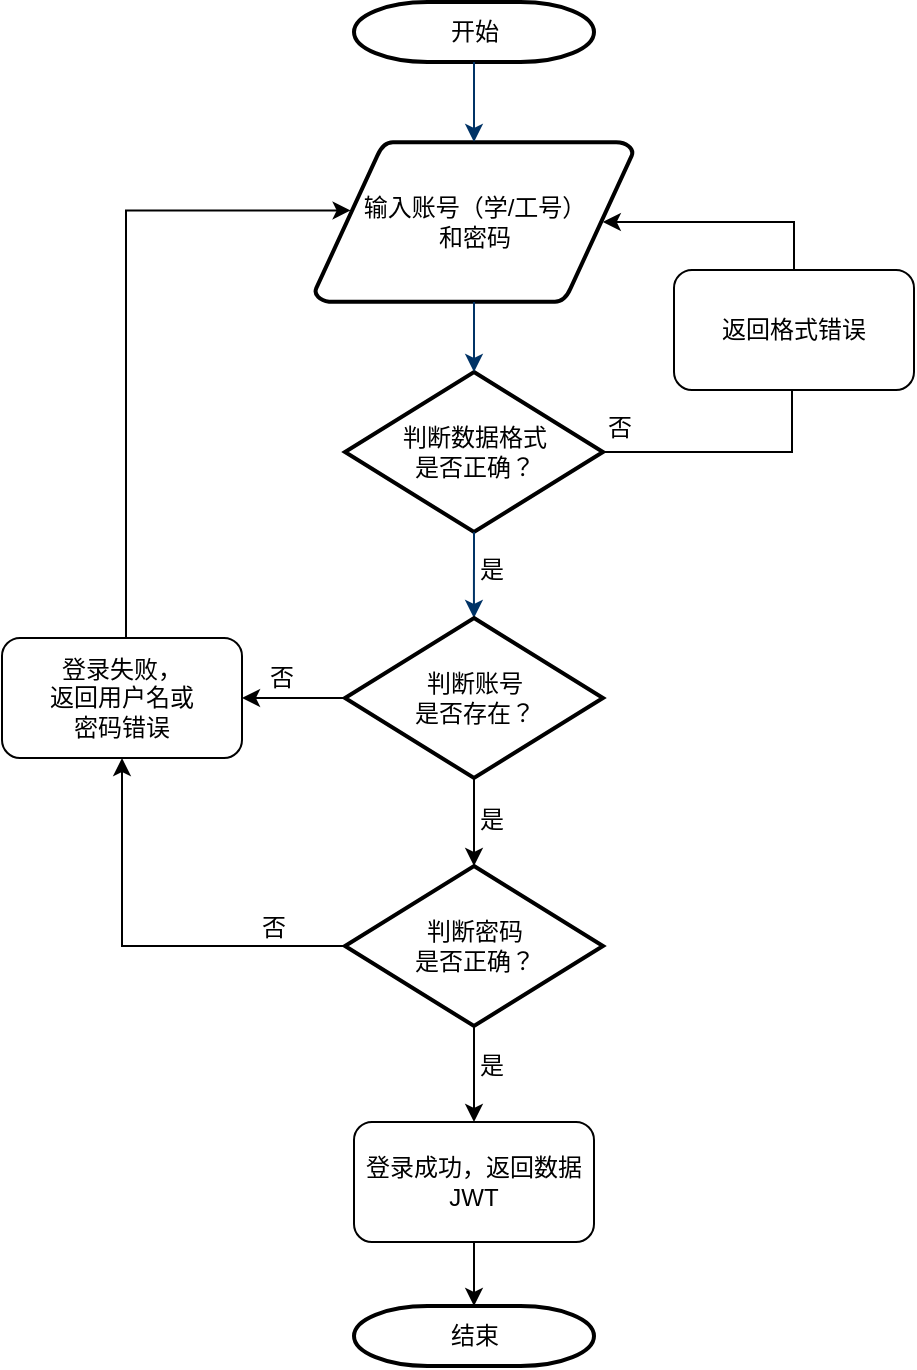 <mxfile version="27.1.4" pages="12">
  <diagram id="6a731a19-8d31-9384-78a2-239565b7b9f0" name="登录">
    <mxGraphModel dx="1389" dy="761" grid="0" gridSize="10" guides="1" tooltips="1" connect="1" arrows="1" fold="1" page="1" pageScale="1" pageWidth="1169" pageHeight="827" background="none" math="0" shadow="0">
      <root>
        <mxCell id="0" />
        <mxCell id="1" parent="0" />
        <mxCell id="2" value="开始" style="shape=mxgraph.flowchart.terminator;strokeWidth=2;gradientColor=none;gradientDirection=north;fontStyle=0;html=1;" parent="1" vertex="1">
          <mxGeometry x="260" y="60" width="120" height="30" as="geometry" />
        </mxCell>
        <mxCell id="3" value="输入账号（学/工号）&lt;div&gt;和密码&lt;/div&gt;" style="shape=mxgraph.flowchart.data;strokeWidth=2;gradientColor=none;gradientDirection=north;fontStyle=0;html=1;" parent="1" vertex="1">
          <mxGeometry x="240.5" y="130" width="159" height="80" as="geometry" />
        </mxCell>
        <mxCell id="6" value="判断数据格式&lt;div&gt;是否正确？&lt;/div&gt;" style="shape=mxgraph.flowchart.decision;strokeWidth=2;gradientColor=none;gradientDirection=north;fontStyle=0;html=1;" parent="1" vertex="1">
          <mxGeometry x="255.5" y="245" width="129" height="80" as="geometry" />
        </mxCell>
        <mxCell id="7" style="fontStyle=1;strokeColor=#003366;strokeWidth=1;html=1;" parent="1" source="2" target="3" edge="1">
          <mxGeometry relative="1" as="geometry" />
        </mxCell>
        <mxCell id="9" style="entryX=0.5;entryY=0;entryPerimeter=0;fontStyle=1;strokeColor=#003366;strokeWidth=1;html=1;exitX=0.5;exitY=1;exitDx=0;exitDy=0;exitPerimeter=0;" parent="1" source="3" target="6" edge="1">
          <mxGeometry relative="1" as="geometry">
            <mxPoint x="320" y="330" as="sourcePoint" />
          </mxGeometry>
        </mxCell>
        <mxCell id="11" value="是" style="text;fontStyle=0;html=1;strokeColor=none;gradientColor=none;fillColor=none;strokeWidth=2;" parent="1" vertex="1">
          <mxGeometry x="321" y="330" width="40" height="26" as="geometry" />
        </mxCell>
        <mxCell id="12" value="" style="edgeStyle=elbowEdgeStyle;elbow=horizontal;fontColor=#001933;fontStyle=1;strokeColor=#003366;strokeWidth=1;html=1;exitX=0.5;exitY=1;exitDx=0;exitDy=0;exitPerimeter=0;entryX=0.5;entryY=0;entryDx=0;entryDy=0;entryPerimeter=0;" parent="1" source="6" target="-ivYxCfAkHlw1e81zMro-58" edge="1">
          <mxGeometry width="100" height="100" as="geometry">
            <mxPoint x="319.97" y="320" as="sourcePoint" />
            <mxPoint x="319.97" y="384" as="targetPoint" />
            <Array as="points">
              <mxPoint x="319.97" y="380" />
            </Array>
          </mxGeometry>
        </mxCell>
        <mxCell id="-ivYxCfAkHlw1e81zMro-60" style="edgeStyle=orthogonalEdgeStyle;rounded=0;orthogonalLoop=1;jettySize=auto;html=1;exitX=0.5;exitY=1;exitDx=0;exitDy=0;exitPerimeter=0;" edge="1" parent="1" source="-ivYxCfAkHlw1e81zMro-58" target="-ivYxCfAkHlw1e81zMro-59">
          <mxGeometry relative="1" as="geometry" />
        </mxCell>
        <mxCell id="ISgvkb-H8eZQgoEjN-1p-14" style="edgeStyle=orthogonalEdgeStyle;rounded=0;orthogonalLoop=1;jettySize=auto;html=1;entryX=1;entryY=0.5;entryDx=0;entryDy=0;" edge="1" parent="1" source="-ivYxCfAkHlw1e81zMro-58" target="-ivYxCfAkHlw1e81zMro-71">
          <mxGeometry relative="1" as="geometry" />
        </mxCell>
        <mxCell id="-ivYxCfAkHlw1e81zMro-58" value="判断账号&lt;div&gt;是否存在？&lt;/div&gt;" style="shape=mxgraph.flowchart.decision;strokeWidth=2;gradientColor=none;gradientDirection=north;fontStyle=0;html=1;" vertex="1" parent="1">
          <mxGeometry x="255.5" y="368" width="129" height="80" as="geometry" />
        </mxCell>
        <mxCell id="-ivYxCfAkHlw1e81zMro-62" style="edgeStyle=orthogonalEdgeStyle;rounded=0;orthogonalLoop=1;jettySize=auto;html=1;" edge="1" parent="1" source="-ivYxCfAkHlw1e81zMro-59" target="-ivYxCfAkHlw1e81zMro-61">
          <mxGeometry relative="1" as="geometry" />
        </mxCell>
        <mxCell id="ISgvkb-H8eZQgoEjN-1p-15" style="edgeStyle=orthogonalEdgeStyle;rounded=0;orthogonalLoop=1;jettySize=auto;html=1;exitX=0;exitY=0.5;exitDx=0;exitDy=0;exitPerimeter=0;entryX=0.5;entryY=1;entryDx=0;entryDy=0;" edge="1" parent="1" source="-ivYxCfAkHlw1e81zMro-59" target="-ivYxCfAkHlw1e81zMro-71">
          <mxGeometry relative="1" as="geometry" />
        </mxCell>
        <mxCell id="-ivYxCfAkHlw1e81zMro-59" value="判断密码&lt;div&gt;是否正确？&lt;/div&gt;" style="shape=mxgraph.flowchart.decision;strokeWidth=2;gradientColor=none;gradientDirection=north;fontStyle=0;html=1;" vertex="1" parent="1">
          <mxGeometry x="255.5" y="492" width="129" height="80" as="geometry" />
        </mxCell>
        <mxCell id="-ivYxCfAkHlw1e81zMro-75" value="" style="edgeStyle=orthogonalEdgeStyle;rounded=0;orthogonalLoop=1;jettySize=auto;html=1;" edge="1" parent="1" source="-ivYxCfAkHlw1e81zMro-61" target="-ivYxCfAkHlw1e81zMro-74">
          <mxGeometry relative="1" as="geometry" />
        </mxCell>
        <mxCell id="-ivYxCfAkHlw1e81zMro-61" value="登录成功，返回数据JWT" style="rounded=1;whiteSpace=wrap;html=1;" vertex="1" parent="1">
          <mxGeometry x="260" y="620" width="120" height="60" as="geometry" />
        </mxCell>
        <mxCell id="-ivYxCfAkHlw1e81zMro-63" value="是" style="text;fontStyle=0;html=1;strokeColor=none;gradientColor=none;fillColor=none;strokeWidth=2;" vertex="1" parent="1">
          <mxGeometry x="321" y="455" width="40" height="26" as="geometry" />
        </mxCell>
        <mxCell id="-ivYxCfAkHlw1e81zMro-64" value="是" style="text;fontStyle=0;html=1;strokeColor=none;gradientColor=none;fillColor=none;strokeWidth=2;" vertex="1" parent="1">
          <mxGeometry x="321" y="578" width="40" height="26" as="geometry" />
        </mxCell>
        <mxCell id="-ivYxCfAkHlw1e81zMro-66" style="edgeStyle=orthogonalEdgeStyle;rounded=0;orthogonalLoop=1;jettySize=auto;html=1;entryX=0.905;entryY=0.5;entryDx=0;entryDy=0;entryPerimeter=0;exitX=0.5;exitY=0;exitDx=0;exitDy=0;" edge="1" parent="1" source="-ivYxCfAkHlw1e81zMro-68" target="3">
          <mxGeometry relative="1" as="geometry">
            <Array as="points" />
          </mxGeometry>
        </mxCell>
        <mxCell id="-ivYxCfAkHlw1e81zMro-67" value="否" style="text;fontStyle=0;html=1;strokeColor=none;gradientColor=none;fillColor=none;strokeWidth=2;" vertex="1" parent="1">
          <mxGeometry x="384.5" y="259" width="40" height="26" as="geometry" />
        </mxCell>
        <mxCell id="-ivYxCfAkHlw1e81zMro-69" value="" style="edgeStyle=orthogonalEdgeStyle;rounded=0;orthogonalLoop=1;jettySize=auto;html=1;exitX=1;exitY=0.5;exitDx=0;exitDy=0;exitPerimeter=0;entryX=0.5;entryY=1;entryDx=0;entryDy=0;" edge="1" parent="1" source="6" target="-ivYxCfAkHlw1e81zMro-68">
          <mxGeometry relative="1" as="geometry">
            <mxPoint x="385" y="285" as="sourcePoint" />
            <mxPoint x="384" y="170" as="targetPoint" />
            <Array as="points">
              <mxPoint x="479" y="285" />
              <mxPoint x="479" y="253" />
              <mxPoint x="480" y="253" />
            </Array>
          </mxGeometry>
        </mxCell>
        <mxCell id="-ivYxCfAkHlw1e81zMro-68" value="返回格式错误" style="rounded=1;whiteSpace=wrap;html=1;" vertex="1" parent="1">
          <mxGeometry x="420" y="194" width="120" height="60" as="geometry" />
        </mxCell>
        <mxCell id="-ivYxCfAkHlw1e81zMro-71" value="登录失败，&lt;div&gt;返回用户名&lt;span style=&quot;background-color: transparent;&quot;&gt;或&lt;/span&gt;&lt;div&gt;&lt;span style=&quot;background-color: transparent;&quot;&gt;密码错误&lt;/span&gt;&lt;/div&gt;&lt;/div&gt;" style="rounded=1;whiteSpace=wrap;html=1;" vertex="1" parent="1">
          <mxGeometry x="84" y="378" width="120" height="60" as="geometry" />
        </mxCell>
        <mxCell id="-ivYxCfAkHlw1e81zMro-74" value="结束" style="shape=mxgraph.flowchart.terminator;strokeWidth=2;gradientColor=none;gradientDirection=north;fontStyle=0;html=1;" vertex="1" parent="1">
          <mxGeometry x="260" y="712" width="120" height="30" as="geometry" />
        </mxCell>
        <mxCell id="ISgvkb-H8eZQgoEjN-1p-16" style="edgeStyle=orthogonalEdgeStyle;rounded=0;orthogonalLoop=1;jettySize=auto;html=1;entryX=0.112;entryY=0.428;entryDx=0;entryDy=0;entryPerimeter=0;" edge="1" parent="1" source="-ivYxCfAkHlw1e81zMro-71" target="3">
          <mxGeometry relative="1" as="geometry">
            <Array as="points">
              <mxPoint x="146" y="164" />
            </Array>
          </mxGeometry>
        </mxCell>
        <mxCell id="ISgvkb-H8eZQgoEjN-1p-17" value="否" style="text;fontStyle=0;html=1;strokeColor=none;gradientColor=none;fillColor=none;strokeWidth=2;" vertex="1" parent="1">
          <mxGeometry x="215.5" y="384" width="40" height="26" as="geometry" />
        </mxCell>
        <mxCell id="ISgvkb-H8eZQgoEjN-1p-19" value="否" style="text;fontStyle=0;html=1;strokeColor=none;gradientColor=none;fillColor=none;strokeWidth=2;" vertex="1" parent="1">
          <mxGeometry x="212" y="509" width="40" height="26" as="geometry" />
        </mxCell>
      </root>
    </mxGraphModel>
  </diagram>
  <diagram name="注册" id="M8CNBRf8TtUgqmofjct7">
    <mxGraphModel dx="1042" dy="571" grid="0" gridSize="10" guides="1" tooltips="1" connect="1" arrows="1" fold="1" page="1" pageScale="1" pageWidth="1169" pageHeight="827" background="none" math="0" shadow="0">
      <root>
        <mxCell id="NWBJJtm0vcIBe-9MFRib-0" />
        <mxCell id="NWBJJtm0vcIBe-9MFRib-1" parent="NWBJJtm0vcIBe-9MFRib-0" />
        <mxCell id="NWBJJtm0vcIBe-9MFRib-2" value="开始" style="shape=mxgraph.flowchart.terminator;strokeWidth=2;gradientColor=none;gradientDirection=north;fontStyle=0;html=1;" vertex="1" parent="NWBJJtm0vcIBe-9MFRib-1">
          <mxGeometry x="260" y="60" width="120" height="30" as="geometry" />
        </mxCell>
        <mxCell id="NWBJJtm0vcIBe-9MFRib-3" value="输入要注册的&lt;div&gt;账号（学/工号）&lt;/div&gt;" style="shape=mxgraph.flowchart.data;strokeWidth=2;gradientColor=none;gradientDirection=north;fontStyle=0;html=1;" vertex="1" parent="NWBJJtm0vcIBe-9MFRib-1">
          <mxGeometry x="240.5" y="130" width="159" height="80" as="geometry" />
        </mxCell>
        <mxCell id="NWBJJtm0vcIBe-9MFRib-4" value="判断账号&lt;div&gt;是否重复？&lt;/div&gt;" style="shape=mxgraph.flowchart.decision;strokeWidth=2;gradientColor=none;gradientDirection=north;fontStyle=0;html=1;" vertex="1" parent="NWBJJtm0vcIBe-9MFRib-1">
          <mxGeometry x="255.5" y="245" width="129" height="80" as="geometry" />
        </mxCell>
        <mxCell id="NWBJJtm0vcIBe-9MFRib-5" style="fontStyle=1;strokeColor=#003366;strokeWidth=1;html=1;" edge="1" parent="NWBJJtm0vcIBe-9MFRib-1" source="NWBJJtm0vcIBe-9MFRib-2" target="NWBJJtm0vcIBe-9MFRib-3">
          <mxGeometry relative="1" as="geometry" />
        </mxCell>
        <mxCell id="NWBJJtm0vcIBe-9MFRib-6" style="entryX=0.5;entryY=0;entryPerimeter=0;fontStyle=1;strokeColor=#003366;strokeWidth=1;html=1;exitX=0.5;exitY=1;exitDx=0;exitDy=0;exitPerimeter=0;" edge="1" parent="NWBJJtm0vcIBe-9MFRib-1" source="NWBJJtm0vcIBe-9MFRib-3" target="NWBJJtm0vcIBe-9MFRib-4">
          <mxGeometry relative="1" as="geometry">
            <mxPoint x="320" y="330" as="sourcePoint" />
          </mxGeometry>
        </mxCell>
        <mxCell id="NWBJJtm0vcIBe-9MFRib-7" value="是" style="text;fontStyle=0;html=1;strokeColor=none;gradientColor=none;fillColor=none;strokeWidth=2;" vertex="1" parent="NWBJJtm0vcIBe-9MFRib-1">
          <mxGeometry x="321" y="330" width="40" height="26" as="geometry" />
        </mxCell>
        <mxCell id="NWBJJtm0vcIBe-9MFRib-8" value="" style="edgeStyle=elbowEdgeStyle;elbow=horizontal;fontColor=#001933;fontStyle=1;strokeColor=#003366;strokeWidth=1;html=1;exitX=0.5;exitY=1;exitDx=0;exitDy=0;exitPerimeter=0;entryX=0.51;entryY=0.011;entryDx=0;entryDy=0;entryPerimeter=0;" edge="1" parent="NWBJJtm0vcIBe-9MFRib-1" source="NWBJJtm0vcIBe-9MFRib-4" target="XDRFj705AyfAf-yiHPlo-0">
          <mxGeometry width="100" height="100" as="geometry">
            <mxPoint x="319.97" y="320" as="sourcePoint" />
            <mxPoint x="320" y="368" as="targetPoint" />
            <Array as="points">
              <mxPoint x="319.97" y="380" />
            </Array>
          </mxGeometry>
        </mxCell>
        <mxCell id="NWBJJtm0vcIBe-9MFRib-9" style="edgeStyle=orthogonalEdgeStyle;rounded=0;orthogonalLoop=1;jettySize=auto;html=1;" edge="1" parent="NWBJJtm0vcIBe-9MFRib-1" source="XDRFj705AyfAf-yiHPlo-0" target="NWBJJtm0vcIBe-9MFRib-14">
          <mxGeometry relative="1" as="geometry">
            <mxPoint x="320" y="448" as="sourcePoint" />
          </mxGeometry>
        </mxCell>
        <mxCell id="NWBJJtm0vcIBe-9MFRib-12" style="edgeStyle=orthogonalEdgeStyle;rounded=0;orthogonalLoop=1;jettySize=auto;html=1;" edge="1" parent="NWBJJtm0vcIBe-9MFRib-1" source="NWBJJtm0vcIBe-9MFRib-14" target="NWBJJtm0vcIBe-9MFRib-16">
          <mxGeometry relative="1" as="geometry" />
        </mxCell>
        <mxCell id="Hm9i9NyzuGDbXr1iMtHL-1" style="edgeStyle=orthogonalEdgeStyle;rounded=0;orthogonalLoop=1;jettySize=auto;html=1;exitX=1;exitY=0.5;exitDx=0;exitDy=0;exitPerimeter=0;entryX=0.5;entryY=1;entryDx=0;entryDy=0;" edge="1" parent="NWBJJtm0vcIBe-9MFRib-1" source="NWBJJtm0vcIBe-9MFRib-14" target="Hm9i9NyzuGDbXr1iMtHL-0">
          <mxGeometry relative="1" as="geometry" />
        </mxCell>
        <mxCell id="NWBJJtm0vcIBe-9MFRib-14" value="判断两次输入的密码&lt;div&gt;是否相同？&lt;/div&gt;" style="shape=mxgraph.flowchart.decision;strokeWidth=2;gradientColor=none;gradientDirection=north;fontStyle=0;html=1;" vertex="1" parent="NWBJJtm0vcIBe-9MFRib-1">
          <mxGeometry x="239.75" y="481" width="157.5" height="80" as="geometry" />
        </mxCell>
        <mxCell id="NWBJJtm0vcIBe-9MFRib-15" value="" style="edgeStyle=orthogonalEdgeStyle;rounded=0;orthogonalLoop=1;jettySize=auto;html=1;" edge="1" parent="NWBJJtm0vcIBe-9MFRib-1" source="NWBJJtm0vcIBe-9MFRib-16" target="NWBJJtm0vcIBe-9MFRib-24">
          <mxGeometry relative="1" as="geometry" />
        </mxCell>
        <mxCell id="NWBJJtm0vcIBe-9MFRib-16" value="注册新用户，&lt;div&gt;返回注册成功&lt;/div&gt;" style="rounded=1;whiteSpace=wrap;html=1;" vertex="1" parent="NWBJJtm0vcIBe-9MFRib-1">
          <mxGeometry x="258.5" y="628" width="120" height="60" as="geometry" />
        </mxCell>
        <mxCell id="NWBJJtm0vcIBe-9MFRib-18" value="是" style="text;fontStyle=0;html=1;strokeColor=none;gradientColor=none;fillColor=none;strokeWidth=2;" vertex="1" parent="NWBJJtm0vcIBe-9MFRib-1">
          <mxGeometry x="321" y="578" width="40" height="26" as="geometry" />
        </mxCell>
        <mxCell id="NWBJJtm0vcIBe-9MFRib-19" style="edgeStyle=orthogonalEdgeStyle;rounded=0;orthogonalLoop=1;jettySize=auto;html=1;entryX=0.905;entryY=0.5;entryDx=0;entryDy=0;entryPerimeter=0;exitX=0.5;exitY=0;exitDx=0;exitDy=0;" edge="1" parent="NWBJJtm0vcIBe-9MFRib-1" source="NWBJJtm0vcIBe-9MFRib-22" target="NWBJJtm0vcIBe-9MFRib-3">
          <mxGeometry relative="1" as="geometry">
            <Array as="points" />
          </mxGeometry>
        </mxCell>
        <mxCell id="NWBJJtm0vcIBe-9MFRib-20" value="否" style="text;fontStyle=0;html=1;strokeColor=none;gradientColor=none;fillColor=none;strokeWidth=2;" vertex="1" parent="NWBJJtm0vcIBe-9MFRib-1">
          <mxGeometry x="384.5" y="259" width="40" height="26" as="geometry" />
        </mxCell>
        <mxCell id="NWBJJtm0vcIBe-9MFRib-21" value="" style="edgeStyle=orthogonalEdgeStyle;rounded=0;orthogonalLoop=1;jettySize=auto;html=1;exitX=1;exitY=0.5;exitDx=0;exitDy=0;exitPerimeter=0;entryX=0.5;entryY=1;entryDx=0;entryDy=0;" edge="1" parent="NWBJJtm0vcIBe-9MFRib-1" source="NWBJJtm0vcIBe-9MFRib-4" target="NWBJJtm0vcIBe-9MFRib-22">
          <mxGeometry relative="1" as="geometry">
            <mxPoint x="385" y="285" as="sourcePoint" />
            <mxPoint x="384" y="170" as="targetPoint" />
            <Array as="points">
              <mxPoint x="479" y="285" />
              <mxPoint x="479" y="253" />
              <mxPoint x="480" y="253" />
            </Array>
          </mxGeometry>
        </mxCell>
        <mxCell id="NWBJJtm0vcIBe-9MFRib-22" value="返回用户名重复" style="rounded=1;whiteSpace=wrap;html=1;" vertex="1" parent="NWBJJtm0vcIBe-9MFRib-1">
          <mxGeometry x="420" y="194" width="120" height="60" as="geometry" />
        </mxCell>
        <mxCell id="NWBJJtm0vcIBe-9MFRib-24" value="结束" style="shape=mxgraph.flowchart.terminator;strokeWidth=2;gradientColor=none;gradientDirection=north;fontStyle=0;html=1;" vertex="1" parent="NWBJJtm0vcIBe-9MFRib-1">
          <mxGeometry x="258.5" y="744" width="120" height="30" as="geometry" />
        </mxCell>
        <mxCell id="XDRFj705AyfAf-yiHPlo-0" value="输入新密码，&lt;div&gt;二次输入新密码&lt;/div&gt;" style="shape=parallelogram;html=1;strokeWidth=2;perimeter=parallelogramPerimeter;whiteSpace=wrap;rounded=1;arcSize=12;size=0.23;" vertex="1" parent="NWBJJtm0vcIBe-9MFRib-1">
          <mxGeometry x="237.5" y="373" width="162" height="60" as="geometry" />
        </mxCell>
        <mxCell id="Hm9i9NyzuGDbXr1iMtHL-2" style="edgeStyle=orthogonalEdgeStyle;rounded=0;orthogonalLoop=1;jettySize=auto;html=1;entryX=1;entryY=0.5;entryDx=0;entryDy=0;exitX=0.5;exitY=0;exitDx=0;exitDy=0;" edge="1" parent="NWBJJtm0vcIBe-9MFRib-1" source="Hm9i9NyzuGDbXr1iMtHL-0" target="XDRFj705AyfAf-yiHPlo-0">
          <mxGeometry relative="1" as="geometry" />
        </mxCell>
        <mxCell id="Hm9i9NyzuGDbXr1iMtHL-0" value="返回两次密码不一致" style="rounded=1;whiteSpace=wrap;html=1;" vertex="1" parent="NWBJJtm0vcIBe-9MFRib-1">
          <mxGeometry x="420" y="433" width="120" height="60" as="geometry" />
        </mxCell>
        <mxCell id="Hm9i9NyzuGDbXr1iMtHL-3" value="否" style="text;fontStyle=0;html=1;strokeColor=none;gradientColor=none;fillColor=none;strokeWidth=2;" vertex="1" parent="NWBJJtm0vcIBe-9MFRib-1">
          <mxGeometry x="397.25" y="496" width="40" height="26" as="geometry" />
        </mxCell>
      </root>
    </mxGraphModel>
  </diagram>
  <diagram name="修改密码" id="Meh-bq0IPyK3MCXsR9mE">
    <mxGraphModel dx="946" dy="607" grid="0" gridSize="10" guides="1" tooltips="1" connect="1" arrows="1" fold="1" page="1" pageScale="1" pageWidth="1169" pageHeight="827" background="none" math="0" shadow="0">
      <root>
        <mxCell id="4Vml-jVjkxAf96VHodCM-0" />
        <mxCell id="4Vml-jVjkxAf96VHodCM-1" parent="4Vml-jVjkxAf96VHodCM-0" />
        <mxCell id="4Vml-jVjkxAf96VHodCM-2" value="开始" style="shape=mxgraph.flowchart.terminator;strokeWidth=2;gradientColor=none;gradientDirection=north;fontStyle=0;html=1;" vertex="1" parent="4Vml-jVjkxAf96VHodCM-1">
          <mxGeometry x="260" y="60" width="120" height="30" as="geometry" />
        </mxCell>
        <mxCell id="4Vml-jVjkxAf96VHodCM-3" value="输入原密码" style="shape=mxgraph.flowchart.data;strokeWidth=2;gradientColor=none;gradientDirection=north;fontStyle=0;html=1;" vertex="1" parent="4Vml-jVjkxAf96VHodCM-1">
          <mxGeometry x="240.5" y="130" width="159" height="80" as="geometry" />
        </mxCell>
        <mxCell id="4Vml-jVjkxAf96VHodCM-5" style="fontStyle=1;strokeColor=#003366;strokeWidth=1;html=1;" edge="1" parent="4Vml-jVjkxAf96VHodCM-1" source="4Vml-jVjkxAf96VHodCM-2" target="4Vml-jVjkxAf96VHodCM-3">
          <mxGeometry relative="1" as="geometry" />
        </mxCell>
        <mxCell id="4Vml-jVjkxAf96VHodCM-8" value="" style="edgeStyle=elbowEdgeStyle;elbow=horizontal;fontColor=#001933;fontStyle=1;strokeColor=#003366;strokeWidth=1;html=1;exitX=0.484;exitY=0.99;exitDx=0;exitDy=0;exitPerimeter=0;entryX=0.51;entryY=0.011;entryDx=0;entryDy=0;entryPerimeter=0;" edge="1" parent="4Vml-jVjkxAf96VHodCM-1" source="4Vml-jVjkxAf96VHodCM-3" target="4Vml-jVjkxAf96VHodCM-21">
          <mxGeometry width="100" height="100" as="geometry">
            <mxPoint x="317.5" y="214" as="sourcePoint" />
            <mxPoint x="317.5" y="257" as="targetPoint" />
            <Array as="points">
              <mxPoint x="317.47" y="269" />
            </Array>
          </mxGeometry>
        </mxCell>
        <mxCell id="4Vml-jVjkxAf96VHodCM-9" style="edgeStyle=orthogonalEdgeStyle;rounded=0;orthogonalLoop=1;jettySize=auto;html=1;" edge="1" parent="4Vml-jVjkxAf96VHodCM-1" source="4Vml-jVjkxAf96VHodCM-21" target="4Vml-jVjkxAf96VHodCM-12">
          <mxGeometry relative="1" as="geometry">
            <mxPoint x="316.5" y="325" as="sourcePoint" />
          </mxGeometry>
        </mxCell>
        <mxCell id="4Vml-jVjkxAf96VHodCM-10" style="edgeStyle=orthogonalEdgeStyle;rounded=0;orthogonalLoop=1;jettySize=auto;html=1;entryX=0.5;entryY=0;entryDx=0;entryDy=0;entryPerimeter=0;" edge="1" parent="4Vml-jVjkxAf96VHodCM-1" source="4Vml-jVjkxAf96VHodCM-12" target="Xq8Z3eJdLvGg3oaHK79f-0">
          <mxGeometry relative="1" as="geometry">
            <mxPoint x="315" y="503" as="targetPoint" />
          </mxGeometry>
        </mxCell>
        <mxCell id="4Vml-jVjkxAf96VHodCM-11" style="edgeStyle=orthogonalEdgeStyle;rounded=0;orthogonalLoop=1;jettySize=auto;html=1;exitX=1;exitY=0.5;exitDx=0;exitDy=0;exitPerimeter=0;entryX=0.5;entryY=1;entryDx=0;entryDy=0;" edge="1" parent="4Vml-jVjkxAf96VHodCM-1" source="4Vml-jVjkxAf96VHodCM-12" target="4Vml-jVjkxAf96VHodCM-23">
          <mxGeometry relative="1" as="geometry" />
        </mxCell>
        <mxCell id="4Vml-jVjkxAf96VHodCM-12" value="判断两次输入的密码&lt;div&gt;是否相同？&lt;/div&gt;" style="shape=mxgraph.flowchart.decision;strokeWidth=2;gradientColor=none;gradientDirection=north;fontStyle=0;html=1;" vertex="1" parent="4Vml-jVjkxAf96VHodCM-1">
          <mxGeometry x="236.25" y="358" width="157.5" height="80" as="geometry" />
        </mxCell>
        <mxCell id="4Vml-jVjkxAf96VHodCM-13" value="" style="edgeStyle=orthogonalEdgeStyle;rounded=0;orthogonalLoop=1;jettySize=auto;html=1;" edge="1" parent="4Vml-jVjkxAf96VHodCM-1" source="4Vml-jVjkxAf96VHodCM-14" target="4Vml-jVjkxAf96VHodCM-20">
          <mxGeometry relative="1" as="geometry" />
        </mxCell>
        <mxCell id="4Vml-jVjkxAf96VHodCM-14" value="修改密码成功，&lt;div&gt;跳转到登陆界面，&lt;/div&gt;&lt;div&gt;清除redis中缓存的JWT&lt;/div&gt;" style="rounded=1;whiteSpace=wrap;html=1;" vertex="1" parent="4Vml-jVjkxAf96VHodCM-1">
          <mxGeometry x="255" y="597" width="120" height="60" as="geometry" />
        </mxCell>
        <mxCell id="4Vml-jVjkxAf96VHodCM-15" value="是" style="text;fontStyle=0;html=1;strokeColor=none;gradientColor=none;fillColor=none;strokeWidth=2;" vertex="1" parent="4Vml-jVjkxAf96VHodCM-1">
          <mxGeometry x="316" y="438" width="40" height="26" as="geometry" />
        </mxCell>
        <mxCell id="4Vml-jVjkxAf96VHodCM-20" value="结束" style="shape=mxgraph.flowchart.terminator;strokeWidth=2;gradientColor=none;gradientDirection=north;fontStyle=0;html=1;" vertex="1" parent="4Vml-jVjkxAf96VHodCM-1">
          <mxGeometry x="255" y="713" width="120" height="30" as="geometry" />
        </mxCell>
        <mxCell id="4Vml-jVjkxAf96VHodCM-21" value="输入新密码，&lt;div&gt;二次输入新密码&lt;/div&gt;" style="shape=parallelogram;html=1;strokeWidth=2;perimeter=parallelogramPerimeter;whiteSpace=wrap;rounded=1;arcSize=12;size=0.23;" vertex="1" parent="4Vml-jVjkxAf96VHodCM-1">
          <mxGeometry x="234" y="250" width="162" height="60" as="geometry" />
        </mxCell>
        <mxCell id="4Vml-jVjkxAf96VHodCM-22" style="edgeStyle=orthogonalEdgeStyle;rounded=0;orthogonalLoop=1;jettySize=auto;html=1;entryX=1;entryY=0.5;entryDx=0;entryDy=0;exitX=0.5;exitY=0;exitDx=0;exitDy=0;" edge="1" parent="4Vml-jVjkxAf96VHodCM-1" source="4Vml-jVjkxAf96VHodCM-23" target="4Vml-jVjkxAf96VHodCM-21">
          <mxGeometry relative="1" as="geometry" />
        </mxCell>
        <mxCell id="4Vml-jVjkxAf96VHodCM-23" value="返回两次密码不一致" style="rounded=1;whiteSpace=wrap;html=1;" vertex="1" parent="4Vml-jVjkxAf96VHodCM-1">
          <mxGeometry x="416.5" y="310" width="120" height="60" as="geometry" />
        </mxCell>
        <mxCell id="4Vml-jVjkxAf96VHodCM-24" value="否" style="text;fontStyle=0;html=1;strokeColor=none;gradientColor=none;fillColor=none;strokeWidth=2;" vertex="1" parent="4Vml-jVjkxAf96VHodCM-1">
          <mxGeometry x="393.75" y="373" width="40" height="26" as="geometry" />
        </mxCell>
        <mxCell id="Xq8Z3eJdLvGg3oaHK79f-1" value="" style="edgeStyle=orthogonalEdgeStyle;rounded=0;orthogonalLoop=1;jettySize=auto;html=1;" edge="1" parent="4Vml-jVjkxAf96VHodCM-1" source="Xq8Z3eJdLvGg3oaHK79f-0" target="4Vml-jVjkxAf96VHodCM-14">
          <mxGeometry relative="1" as="geometry" />
        </mxCell>
        <mxCell id="Xq8Z3eJdLvGg3oaHK79f-3" style="edgeStyle=orthogonalEdgeStyle;rounded=0;orthogonalLoop=1;jettySize=auto;html=1;entryX=0.5;entryY=1;entryDx=0;entryDy=0;" edge="1" parent="4Vml-jVjkxAf96VHodCM-1" source="Xq8Z3eJdLvGg3oaHK79f-0" target="Xq8Z3eJdLvGg3oaHK79f-4">
          <mxGeometry relative="1" as="geometry">
            <mxPoint x="132.0" y="228.833" as="targetPoint" />
          </mxGeometry>
        </mxCell>
        <mxCell id="Xq8Z3eJdLvGg3oaHK79f-0" value="判断原密码是否正确" style="shape=mxgraph.flowchart.decision;strokeWidth=2;gradientColor=none;gradientDirection=north;fontStyle=0;html=1;" vertex="1" parent="4Vml-jVjkxAf96VHodCM-1">
          <mxGeometry x="236.25" y="476" width="157.5" height="80" as="geometry" />
        </mxCell>
        <mxCell id="Xq8Z3eJdLvGg3oaHK79f-2" value="是" style="text;fontStyle=0;html=1;strokeColor=none;gradientColor=none;fillColor=none;strokeWidth=2;" vertex="1" parent="4Vml-jVjkxAf96VHodCM-1">
          <mxGeometry x="316" y="559" width="40" height="26" as="geometry" />
        </mxCell>
        <mxCell id="Xq8Z3eJdLvGg3oaHK79f-5" value="" style="edgeStyle=orthogonalEdgeStyle;rounded=0;orthogonalLoop=1;jettySize=auto;html=1;entryX=0.11;entryY=0.494;entryDx=0;entryDy=0;entryPerimeter=0;" edge="1" parent="4Vml-jVjkxAf96VHodCM-1" source="Xq8Z3eJdLvGg3oaHK79f-4" target="4Vml-jVjkxAf96VHodCM-3">
          <mxGeometry relative="1" as="geometry" />
        </mxCell>
        <mxCell id="Xq8Z3eJdLvGg3oaHK79f-4" value="返回旧密码错误" style="rounded=1;whiteSpace=wrap;html=1;" vertex="1" parent="4Vml-jVjkxAf96VHodCM-1">
          <mxGeometry x="84" y="140" width="120" height="60" as="geometry" />
        </mxCell>
      </root>
    </mxGraphModel>
  </diagram>
  <diagram name="修改个人信息" id="vpta6Am2QkgeVJjqi4LC">
    <mxGraphModel dx="757" dy="486" grid="0" gridSize="10" guides="1" tooltips="1" connect="1" arrows="1" fold="1" page="1" pageScale="1" pageWidth="1169" pageHeight="827" background="none" math="0" shadow="0">
      <root>
        <mxCell id="-RdLMX7hdvDLlt4LgXD--0" />
        <mxCell id="-RdLMX7hdvDLlt4LgXD--1" parent="-RdLMX7hdvDLlt4LgXD--0" />
        <mxCell id="-RdLMX7hdvDLlt4LgXD--2" value="开始" style="shape=mxgraph.flowchart.terminator;strokeWidth=2;gradientColor=none;gradientDirection=north;fontStyle=0;html=1;" vertex="1" parent="-RdLMX7hdvDLlt4LgXD--1">
          <mxGeometry x="260" y="60" width="120" height="30" as="geometry" />
        </mxCell>
        <mxCell id="1pYdkm6Og0ujO1-LcD6Z-0" style="edgeStyle=orthogonalEdgeStyle;rounded=0;orthogonalLoop=1;jettySize=auto;html=1;" edge="1" parent="-RdLMX7hdvDLlt4LgXD--1" source="-RdLMX7hdvDLlt4LgXD--3" target="-RdLMX7hdvDLlt4LgXD--9">
          <mxGeometry relative="1" as="geometry" />
        </mxCell>
        <mxCell id="-RdLMX7hdvDLlt4LgXD--3" value="填写要修改的&lt;div&gt;用户信息表单&lt;/div&gt;" style="shape=mxgraph.flowchart.data;strokeWidth=2;gradientColor=none;gradientDirection=north;fontStyle=0;html=1;" vertex="1" parent="-RdLMX7hdvDLlt4LgXD--1">
          <mxGeometry x="240.5" y="130" width="159" height="80" as="geometry" />
        </mxCell>
        <mxCell id="-RdLMX7hdvDLlt4LgXD--4" style="fontStyle=1;strokeColor=#003366;strokeWidth=1;html=1;" edge="1" parent="-RdLMX7hdvDLlt4LgXD--1" source="-RdLMX7hdvDLlt4LgXD--2" target="-RdLMX7hdvDLlt4LgXD--3">
          <mxGeometry relative="1" as="geometry" />
        </mxCell>
        <mxCell id="-RdLMX7hdvDLlt4LgXD--8" style="edgeStyle=orthogonalEdgeStyle;rounded=0;orthogonalLoop=1;jettySize=auto;html=1;exitX=1;exitY=0.5;exitDx=0;exitDy=0;exitPerimeter=0;entryX=0.5;entryY=1;entryDx=0;entryDy=0;" edge="1" parent="-RdLMX7hdvDLlt4LgXD--1" source="-RdLMX7hdvDLlt4LgXD--9" target="-RdLMX7hdvDLlt4LgXD--16">
          <mxGeometry relative="1" as="geometry" />
        </mxCell>
        <mxCell id="1pYdkm6Og0ujO1-LcD6Z-2" style="edgeStyle=orthogonalEdgeStyle;rounded=0;orthogonalLoop=1;jettySize=auto;html=1;" edge="1" parent="-RdLMX7hdvDLlt4LgXD--1" source="-RdLMX7hdvDLlt4LgXD--9" target="-RdLMX7hdvDLlt4LgXD--11">
          <mxGeometry relative="1" as="geometry" />
        </mxCell>
        <mxCell id="-RdLMX7hdvDLlt4LgXD--9" value="&lt;span style=&quot;background-color: transparent;&quot;&gt;判断表单信息格式&lt;/span&gt;&lt;div&gt;&lt;span style=&quot;background-color: transparent;&quot;&gt;是否正确？&lt;/span&gt;&lt;/div&gt;" style="shape=mxgraph.flowchart.decision;strokeWidth=2;gradientColor=none;gradientDirection=north;fontStyle=0;html=1;" vertex="1" parent="-RdLMX7hdvDLlt4LgXD--1">
          <mxGeometry x="242" y="305" width="157.5" height="80" as="geometry" />
        </mxCell>
        <mxCell id="-RdLMX7hdvDLlt4LgXD--10" value="" style="edgeStyle=orthogonalEdgeStyle;rounded=0;orthogonalLoop=1;jettySize=auto;html=1;" edge="1" parent="-RdLMX7hdvDLlt4LgXD--1" source="-RdLMX7hdvDLlt4LgXD--11" target="-RdLMX7hdvDLlt4LgXD--13">
          <mxGeometry relative="1" as="geometry" />
        </mxCell>
        <mxCell id="-RdLMX7hdvDLlt4LgXD--11" value="修改成功，&lt;div&gt;刷新个人资料信息&lt;/div&gt;" style="rounded=1;whiteSpace=wrap;html=1;" vertex="1" parent="-RdLMX7hdvDLlt4LgXD--1">
          <mxGeometry x="260.75" y="418" width="120" height="60" as="geometry" />
        </mxCell>
        <mxCell id="-RdLMX7hdvDLlt4LgXD--13" value="结束" style="shape=mxgraph.flowchart.terminator;strokeWidth=2;gradientColor=none;gradientDirection=north;fontStyle=0;html=1;" vertex="1" parent="-RdLMX7hdvDLlt4LgXD--1">
          <mxGeometry x="260" y="516" width="120" height="30" as="geometry" />
        </mxCell>
        <mxCell id="-RdLMX7hdvDLlt4LgXD--15" style="edgeStyle=orthogonalEdgeStyle;rounded=0;orthogonalLoop=1;jettySize=auto;html=1;entryX=0.905;entryY=0.5;entryDx=0;entryDy=0;exitX=0.5;exitY=0;exitDx=0;exitDy=0;entryPerimeter=0;" edge="1" parent="-RdLMX7hdvDLlt4LgXD--1" source="-RdLMX7hdvDLlt4LgXD--16" target="-RdLMX7hdvDLlt4LgXD--3">
          <mxGeometry relative="1" as="geometry">
            <mxPoint x="377.37" y="280" as="targetPoint" />
            <Array as="points">
              <mxPoint x="454" y="170" />
            </Array>
          </mxGeometry>
        </mxCell>
        <mxCell id="-RdLMX7hdvDLlt4LgXD--16" value="返回&lt;div&gt;详细格式错误信息&lt;/div&gt;" style="rounded=1;whiteSpace=wrap;html=1;" vertex="1" parent="-RdLMX7hdvDLlt4LgXD--1">
          <mxGeometry x="393.75" y="223" width="120" height="60" as="geometry" />
        </mxCell>
        <mxCell id="-RdLMX7hdvDLlt4LgXD--17" value="否" style="text;fontStyle=0;html=1;strokeColor=none;gradientColor=none;fillColor=none;strokeWidth=2;" vertex="1" parent="-RdLMX7hdvDLlt4LgXD--1">
          <mxGeometry x="399.5" y="322" width="40" height="26" as="geometry" />
        </mxCell>
        <mxCell id="1Q9-vf70iYvfWfuQRIKy-0" value="是" style="text;html=1;align=center;verticalAlign=middle;resizable=0;points=[];autosize=1;strokeColor=none;fillColor=none;" vertex="1" parent="-RdLMX7hdvDLlt4LgXD--1">
          <mxGeometry x="315" y="383" width="30" height="26" as="geometry" />
        </mxCell>
      </root>
    </mxGraphModel>
  </diagram>
  <diagram name="新增用户" id="XxX0FWIyGfM9bsz0D55-">
    <mxGraphModel dx="1273" dy="570" grid="0" gridSize="10" guides="1" tooltips="1" connect="1" arrows="1" fold="1" page="1" pageScale="1" pageWidth="1169" pageHeight="827" background="none" math="0" shadow="0">
      <root>
        <mxCell id="iQX4BAwCXbjmUn3e2jPd-0" />
        <mxCell id="iQX4BAwCXbjmUn3e2jPd-1" parent="iQX4BAwCXbjmUn3e2jPd-0" />
        <mxCell id="iQX4BAwCXbjmUn3e2jPd-2" value="开始" style="shape=mxgraph.flowchart.terminator;strokeWidth=2;gradientColor=none;gradientDirection=north;fontStyle=0;html=1;" parent="iQX4BAwCXbjmUn3e2jPd-1" vertex="1">
          <mxGeometry x="260" y="60" width="120" height="30" as="geometry" />
        </mxCell>
        <mxCell id="iQX4BAwCXbjmUn3e2jPd-3" style="edgeStyle=orthogonalEdgeStyle;rounded=0;orthogonalLoop=1;jettySize=auto;html=1;" parent="iQX4BAwCXbjmUn3e2jPd-1" source="iQX4BAwCXbjmUn3e2jPd-4" target="iQX4BAwCXbjmUn3e2jPd-8" edge="1">
          <mxGeometry relative="1" as="geometry" />
        </mxCell>
        <mxCell id="iQX4BAwCXbjmUn3e2jPd-4" value="填写要新增的&lt;div&gt;用户信息表单&lt;/div&gt;" style="shape=mxgraph.flowchart.data;strokeWidth=2;gradientColor=none;gradientDirection=north;fontStyle=0;html=1;" parent="iQX4BAwCXbjmUn3e2jPd-1" vertex="1">
          <mxGeometry x="240.5" y="130" width="159" height="80" as="geometry" />
        </mxCell>
        <mxCell id="iQX4BAwCXbjmUn3e2jPd-5" style="fontStyle=1;strokeColor=#003366;strokeWidth=1;html=1;" parent="iQX4BAwCXbjmUn3e2jPd-1" source="iQX4BAwCXbjmUn3e2jPd-2" target="iQX4BAwCXbjmUn3e2jPd-4" edge="1">
          <mxGeometry relative="1" as="geometry" />
        </mxCell>
        <mxCell id="iQX4BAwCXbjmUn3e2jPd-6" style="edgeStyle=orthogonalEdgeStyle;rounded=0;orthogonalLoop=1;jettySize=auto;html=1;exitX=1;exitY=0.5;exitDx=0;exitDy=0;exitPerimeter=0;entryX=0.5;entryY=1;entryDx=0;entryDy=0;" parent="iQX4BAwCXbjmUn3e2jPd-1" source="iQX4BAwCXbjmUn3e2jPd-8" target="iQX4BAwCXbjmUn3e2jPd-13" edge="1">
          <mxGeometry relative="1" as="geometry" />
        </mxCell>
        <mxCell id="iQX4BAwCXbjmUn3e2jPd-7" style="edgeStyle=orthogonalEdgeStyle;rounded=0;orthogonalLoop=1;jettySize=auto;html=1;entryX=0.5;entryY=0;entryDx=0;entryDy=0;entryPerimeter=0;" parent="iQX4BAwCXbjmUn3e2jPd-1" source="iQX4BAwCXbjmUn3e2jPd-8" target="TLsCk818xWG-sSCKFWpw-0" edge="1">
          <mxGeometry relative="1" as="geometry">
            <mxPoint x="320.771" y="418" as="targetPoint" />
          </mxGeometry>
        </mxCell>
        <mxCell id="iQX4BAwCXbjmUn3e2jPd-8" value="&lt;span style=&quot;background-color: transparent;&quot;&gt;判断表单信息格式&lt;/span&gt;&lt;div&gt;&lt;span style=&quot;background-color: transparent;&quot;&gt;是否正确？&lt;/span&gt;&lt;/div&gt;" style="shape=mxgraph.flowchart.decision;strokeWidth=2;gradientColor=none;gradientDirection=north;fontStyle=0;html=1;" parent="iQX4BAwCXbjmUn3e2jPd-1" vertex="1">
          <mxGeometry x="242" y="268" width="157.5" height="80" as="geometry" />
        </mxCell>
        <mxCell id="iQX4BAwCXbjmUn3e2jPd-11" value="结束" style="shape=mxgraph.flowchart.terminator;strokeWidth=2;gradientColor=none;gradientDirection=north;fontStyle=0;html=1;" parent="iQX4BAwCXbjmUn3e2jPd-1" vertex="1">
          <mxGeometry x="260" y="684" width="120" height="30" as="geometry" />
        </mxCell>
        <mxCell id="iQX4BAwCXbjmUn3e2jPd-12" style="edgeStyle=orthogonalEdgeStyle;rounded=0;orthogonalLoop=1;jettySize=auto;html=1;entryX=0.905;entryY=0.5;entryDx=0;entryDy=0;exitX=0.5;exitY=0;exitDx=0;exitDy=0;entryPerimeter=0;" parent="iQX4BAwCXbjmUn3e2jPd-1" source="iQX4BAwCXbjmUn3e2jPd-13" target="iQX4BAwCXbjmUn3e2jPd-4" edge="1">
          <mxGeometry relative="1" as="geometry">
            <mxPoint x="377.37" y="280" as="targetPoint" />
            <Array as="points">
              <mxPoint x="454" y="170" />
            </Array>
          </mxGeometry>
        </mxCell>
        <mxCell id="iQX4BAwCXbjmUn3e2jPd-13" value="返回&lt;div&gt;详细格式错误信息&lt;/div&gt;" style="rounded=1;whiteSpace=wrap;html=1;" parent="iQX4BAwCXbjmUn3e2jPd-1" vertex="1">
          <mxGeometry x="393" y="210" width="120" height="60" as="geometry" />
        </mxCell>
        <mxCell id="iQX4BAwCXbjmUn3e2jPd-14" value="否" style="text;fontStyle=0;html=1;strokeColor=none;gradientColor=none;fillColor=none;strokeWidth=2;" parent="iQX4BAwCXbjmUn3e2jPd-1" vertex="1">
          <mxGeometry x="399.5" y="285" width="40" height="26" as="geometry" />
        </mxCell>
        <mxCell id="h2HOim202EjieUB3Oczs-1" style="edgeStyle=orthogonalEdgeStyle;rounded=0;orthogonalLoop=1;jettySize=auto;html=1;" parent="iQX4BAwCXbjmUn3e2jPd-1" source="TLsCk818xWG-sSCKFWpw-0" target="h2HOim202EjieUB3Oczs-0" edge="1">
          <mxGeometry relative="1" as="geometry" />
        </mxCell>
        <mxCell id="h2HOim202EjieUB3Oczs-4" style="edgeStyle=orthogonalEdgeStyle;rounded=0;orthogonalLoop=1;jettySize=auto;html=1;" parent="iQX4BAwCXbjmUn3e2jPd-1" source="TLsCk818xWG-sSCKFWpw-0" target="h2HOim202EjieUB3Oczs-3" edge="1">
          <mxGeometry relative="1" as="geometry" />
        </mxCell>
        <mxCell id="TLsCk818xWG-sSCKFWpw-0" value="&lt;span style=&quot;background-color: transparent;&quot;&gt;判断&lt;/span&gt;&lt;div&gt;&lt;span style=&quot;background-color: transparent;&quot;&gt;是否&lt;/span&gt;&lt;span style=&quot;background-color: transparent;&quot;&gt;填写密码&lt;/span&gt;&lt;span style=&quot;background-color: transparent;&quot;&gt;？&lt;/span&gt;&lt;/div&gt;" style="shape=mxgraph.flowchart.decision;strokeWidth=2;gradientColor=none;gradientDirection=north;fontStyle=0;html=1;" parent="iQX4BAwCXbjmUn3e2jPd-1" vertex="1">
          <mxGeometry x="242" y="386" width="157.5" height="80" as="geometry" />
        </mxCell>
        <mxCell id="U_BGzayedf9yNHDhHmPG-0" value="是" style="text;fontStyle=0;html=1;strokeColor=none;gradientColor=none;fillColor=none;strokeWidth=2;" parent="iQX4BAwCXbjmUn3e2jPd-1" vertex="1">
          <mxGeometry x="321" y="348" width="40" height="26" as="geometry" />
        </mxCell>
        <mxCell id="h2HOim202EjieUB3Oczs-0" value="自动设置默认密码" style="rounded=1;whiteSpace=wrap;html=1;" parent="iQX4BAwCXbjmUn3e2jPd-1" vertex="1">
          <mxGeometry x="407" y="489" width="120" height="60" as="geometry" />
        </mxCell>
        <mxCell id="h2HOim202EjieUB3Oczs-2" style="edgeStyle=orthogonalEdgeStyle;rounded=0;orthogonalLoop=1;jettySize=auto;html=1;exitX=0.5;exitY=1;exitDx=0;exitDy=0;" parent="iQX4BAwCXbjmUn3e2jPd-1" source="h2HOim202EjieUB3Oczs-0" edge="1">
          <mxGeometry relative="1" as="geometry">
            <mxPoint x="321" y="574" as="targetPoint" />
            <Array as="points">
              <mxPoint x="467" y="574" />
            </Array>
          </mxGeometry>
        </mxCell>
        <mxCell id="h2HOim202EjieUB3Oczs-5" value="" style="edgeStyle=orthogonalEdgeStyle;rounded=0;orthogonalLoop=1;jettySize=auto;html=1;entryX=0.5;entryY=0;entryDx=0;entryDy=0;" parent="iQX4BAwCXbjmUn3e2jPd-1" source="h2HOim202EjieUB3Oczs-3" target="h2HOim202EjieUB3Oczs-6" edge="1">
          <mxGeometry relative="1" as="geometry" />
        </mxCell>
        <mxCell id="h2HOim202EjieUB3Oczs-3" value="设置指定密码" style="rounded=1;whiteSpace=wrap;html=1;" parent="iQX4BAwCXbjmUn3e2jPd-1" vertex="1">
          <mxGeometry x="260.75" y="494" width="120" height="60" as="geometry" />
        </mxCell>
        <mxCell id="h2HOim202EjieUB3Oczs-7" value="" style="edgeStyle=orthogonalEdgeStyle;rounded=0;orthogonalLoop=1;jettySize=auto;html=1;" parent="iQX4BAwCXbjmUn3e2jPd-1" source="h2HOim202EjieUB3Oczs-6" target="iQX4BAwCXbjmUn3e2jPd-11" edge="1">
          <mxGeometry relative="1" as="geometry" />
        </mxCell>
        <mxCell id="h2HOim202EjieUB3Oczs-6" value="新增用户成功，&lt;div&gt;刷新用户信息列表&lt;/div&gt;" style="rounded=1;whiteSpace=wrap;html=1;" parent="iQX4BAwCXbjmUn3e2jPd-1" vertex="1">
          <mxGeometry x="260" y="592" width="120" height="60" as="geometry" />
        </mxCell>
        <mxCell id="DFHlnPZh2PBKwwNBP4AO-0" value="是" style="text;fontStyle=0;html=1;strokeColor=none;gradientColor=none;fillColor=none;strokeWidth=2;" parent="iQX4BAwCXbjmUn3e2jPd-1" vertex="1">
          <mxGeometry x="321" y="461" width="40" height="26" as="geometry" />
        </mxCell>
        <mxCell id="DFHlnPZh2PBKwwNBP4AO-1" value="否" style="text;fontStyle=0;html=1;strokeColor=none;gradientColor=none;fillColor=none;strokeWidth=2;" parent="iQX4BAwCXbjmUn3e2jPd-1" vertex="1">
          <mxGeometry x="402" y="405" width="40" height="26" as="geometry" />
        </mxCell>
      </root>
    </mxGraphModel>
  </diagram>
  <diagram name="查询用户信息" id="zO5lMgldCZhvQaBWDhTm">
    <mxGraphModel dx="1273" dy="570" grid="0" gridSize="10" guides="1" tooltips="1" connect="1" arrows="1" fold="1" page="1" pageScale="1" pageWidth="1169" pageHeight="827" background="none" math="0" shadow="0">
      <root>
        <mxCell id="a178zMsoAZZl_uSFc6zt-0" />
        <mxCell id="a178zMsoAZZl_uSFc6zt-1" parent="a178zMsoAZZl_uSFc6zt-0" />
        <mxCell id="a178zMsoAZZl_uSFc6zt-2" value="开始" style="shape=mxgraph.flowchart.terminator;strokeWidth=2;gradientColor=none;gradientDirection=north;fontStyle=0;html=1;" parent="a178zMsoAZZl_uSFc6zt-1" vertex="1">
          <mxGeometry x="260" y="60" width="120" height="30" as="geometry" />
        </mxCell>
        <mxCell id="4zAfmRgb_v9YsMz6_RCy-1" value="" style="edgeStyle=orthogonalEdgeStyle;rounded=0;orthogonalLoop=1;jettySize=auto;html=1;" parent="a178zMsoAZZl_uSFc6zt-1" source="a178zMsoAZZl_uSFc6zt-4" target="4zAfmRgb_v9YsMz6_RCy-0" edge="1">
          <mxGeometry relative="1" as="geometry" />
        </mxCell>
        <mxCell id="a178zMsoAZZl_uSFc6zt-4" value="构建查询条件" style="shape=mxgraph.flowchart.data;strokeWidth=2;gradientColor=none;gradientDirection=north;fontStyle=0;html=1;" parent="a178zMsoAZZl_uSFc6zt-1" vertex="1">
          <mxGeometry x="240.5" y="130" width="159" height="80" as="geometry" />
        </mxCell>
        <mxCell id="a178zMsoAZZl_uSFc6zt-5" style="fontStyle=1;strokeColor=#003366;strokeWidth=1;html=1;" parent="a178zMsoAZZl_uSFc6zt-1" source="a178zMsoAZZl_uSFc6zt-2" target="a178zMsoAZZl_uSFc6zt-4" edge="1">
          <mxGeometry relative="1" as="geometry" />
        </mxCell>
        <mxCell id="a178zMsoAZZl_uSFc6zt-7" style="edgeStyle=orthogonalEdgeStyle;rounded=0;orthogonalLoop=1;jettySize=auto;html=1;entryX=0.5;entryY=0;entryDx=0;entryDy=0;" parent="a178zMsoAZZl_uSFc6zt-1" source="a178zMsoAZZl_uSFc6zt-8" target="a178zMsoAZZl_uSFc6zt-20" edge="1">
          <mxGeometry relative="1" as="geometry">
            <mxPoint x="319.25" y="504" as="targetPoint" />
          </mxGeometry>
        </mxCell>
        <mxCell id="a178zMsoAZZl_uSFc6zt-8" value="是否选择用户？" style="shape=mxgraph.flowchart.decision;strokeWidth=2;gradientColor=none;gradientDirection=north;fontStyle=0;html=1;" parent="a178zMsoAZZl_uSFc6zt-1" vertex="1">
          <mxGeometry x="240.5" y="353" width="157.5" height="80" as="geometry" />
        </mxCell>
        <mxCell id="a178zMsoAZZl_uSFc6zt-9" value="结束" style="shape=mxgraph.flowchart.terminator;strokeWidth=2;gradientColor=none;gradientDirection=north;fontStyle=0;html=1;" parent="a178zMsoAZZl_uSFc6zt-1" vertex="1">
          <mxGeometry x="260" y="599" width="120" height="30" as="geometry" />
        </mxCell>
        <mxCell id="a178zMsoAZZl_uSFc6zt-13" style="edgeStyle=orthogonalEdgeStyle;rounded=0;orthogonalLoop=1;jettySize=auto;html=1;exitX=1;exitY=0.5;exitDx=0;exitDy=0;exitPerimeter=0;" parent="a178zMsoAZZl_uSFc6zt-1" source="a178zMsoAZZl_uSFc6zt-8" edge="1">
          <mxGeometry relative="1" as="geometry">
            <mxPoint x="398" y="544" as="sourcePoint" />
            <mxPoint x="319" y="583" as="targetPoint" />
            <Array as="points">
              <mxPoint x="438" y="393" />
              <mxPoint x="438" y="583" />
            </Array>
          </mxGeometry>
        </mxCell>
        <mxCell id="a178zMsoAZZl_uSFc6zt-16" value="是" style="text;fontStyle=0;html=1;strokeColor=none;gradientColor=none;fillColor=none;strokeWidth=2;" parent="a178zMsoAZZl_uSFc6zt-1" vertex="1">
          <mxGeometry x="321" y="446" width="40" height="26" as="geometry" />
        </mxCell>
        <mxCell id="4zAfmRgb_v9YsMz6_RCy-3" value="" style="edgeStyle=orthogonalEdgeStyle;rounded=0;orthogonalLoop=1;jettySize=auto;html=1;" parent="a178zMsoAZZl_uSFc6zt-1" source="a178zMsoAZZl_uSFc6zt-20" target="a178zMsoAZZl_uSFc6zt-9" edge="1">
          <mxGeometry relative="1" as="geometry" />
        </mxCell>
        <mxCell id="a178zMsoAZZl_uSFc6zt-20" value="查看用户信息" style="rounded=1;whiteSpace=wrap;html=1;" parent="a178zMsoAZZl_uSFc6zt-1" vertex="1">
          <mxGeometry x="259.25" y="492" width="120" height="60" as="geometry" />
        </mxCell>
        <mxCell id="a178zMsoAZZl_uSFc6zt-24" value="否" style="text;fontStyle=0;html=1;strokeColor=none;gradientColor=none;fillColor=none;strokeWidth=2;" parent="a178zMsoAZZl_uSFc6zt-1" vertex="1">
          <mxGeometry x="402" y="371" width="40" height="26" as="geometry" />
        </mxCell>
        <mxCell id="4zAfmRgb_v9YsMz6_RCy-2" value="" style="edgeStyle=orthogonalEdgeStyle;rounded=0;orthogonalLoop=1;jettySize=auto;html=1;" parent="a178zMsoAZZl_uSFc6zt-1" source="4zAfmRgb_v9YsMz6_RCy-0" target="a178zMsoAZZl_uSFc6zt-8" edge="1">
          <mxGeometry relative="1" as="geometry" />
        </mxCell>
        <mxCell id="4zAfmRgb_v9YsMz6_RCy-0" value="刷新用户信息列表" style="rounded=1;whiteSpace=wrap;html=1;" parent="a178zMsoAZZl_uSFc6zt-1" vertex="1">
          <mxGeometry x="260" y="247" width="120" height="60" as="geometry" />
        </mxCell>
      </root>
    </mxGraphModel>
  </diagram>
  <diagram name="新增班级" id="UwPQcRQ1GoNHj64xGsWo">
    <mxGraphModel dx="1273" dy="570" grid="0" gridSize="10" guides="1" tooltips="1" connect="1" arrows="1" fold="1" page="1" pageScale="1" pageWidth="1169" pageHeight="827" background="none" math="0" shadow="0">
      <root>
        <mxCell id="UBPl67I2Rxnn2enCOQGa-0" />
        <mxCell id="UBPl67I2Rxnn2enCOQGa-1" parent="UBPl67I2Rxnn2enCOQGa-0" />
        <mxCell id="UBPl67I2Rxnn2enCOQGa-2" value="开始" style="shape=mxgraph.flowchart.terminator;strokeWidth=2;gradientColor=none;gradientDirection=north;fontStyle=0;html=1;" parent="UBPl67I2Rxnn2enCOQGa-1" vertex="1">
          <mxGeometry x="260" y="60" width="120" height="30" as="geometry" />
        </mxCell>
        <mxCell id="UBPl67I2Rxnn2enCOQGa-3" value="" style="edgeStyle=orthogonalEdgeStyle;rounded=0;orthogonalLoop=1;jettySize=auto;html=1;" parent="UBPl67I2Rxnn2enCOQGa-1" source="UBPl67I2Rxnn2enCOQGa-4" target="UBPl67I2Rxnn2enCOQGa-10" edge="1">
          <mxGeometry relative="1" as="geometry" />
        </mxCell>
        <mxCell id="UBPl67I2Rxnn2enCOQGa-4" value="选择学院、专业、年级" style="shape=mxgraph.flowchart.data;strokeWidth=2;gradientColor=none;gradientDirection=north;fontStyle=0;html=1;" parent="UBPl67I2Rxnn2enCOQGa-1" vertex="1">
          <mxGeometry x="240.5" y="130" width="159" height="80" as="geometry" />
        </mxCell>
        <mxCell id="UBPl67I2Rxnn2enCOQGa-5" style="fontStyle=1;strokeColor=#003366;strokeWidth=1;html=1;" parent="UBPl67I2Rxnn2enCOQGa-1" source="UBPl67I2Rxnn2enCOQGa-2" target="UBPl67I2Rxnn2enCOQGa-4" edge="1">
          <mxGeometry relative="1" as="geometry" />
        </mxCell>
        <mxCell id="UBPl67I2Rxnn2enCOQGa-6" value="结束" style="shape=mxgraph.flowchart.terminator;strokeWidth=2;gradientColor=none;gradientDirection=north;fontStyle=0;html=1;" parent="UBPl67I2Rxnn2enCOQGa-1" vertex="1">
          <mxGeometry x="260" y="463" width="120" height="30" as="geometry" />
        </mxCell>
        <mxCell id="UBPl67I2Rxnn2enCOQGa-7" value="" style="edgeStyle=orthogonalEdgeStyle;rounded=0;orthogonalLoop=1;jettySize=auto;html=1;" parent="UBPl67I2Rxnn2enCOQGa-1" source="UBPl67I2Rxnn2enCOQGa-8" target="UBPl67I2Rxnn2enCOQGa-6" edge="1">
          <mxGeometry relative="1" as="geometry" />
        </mxCell>
        <mxCell id="UBPl67I2Rxnn2enCOQGa-8" value="新增专业成功，&lt;div&gt;刷新专业信息列表&lt;/div&gt;" style="rounded=1;whiteSpace=wrap;html=1;" parent="UBPl67I2Rxnn2enCOQGa-1" vertex="1">
          <mxGeometry x="260" y="370" width="120" height="60" as="geometry" />
        </mxCell>
        <mxCell id="UBPl67I2Rxnn2enCOQGa-9" value="" style="edgeStyle=orthogonalEdgeStyle;rounded=0;orthogonalLoop=1;jettySize=auto;html=1;" parent="UBPl67I2Rxnn2enCOQGa-1" source="UBPl67I2Rxnn2enCOQGa-10" target="UBPl67I2Rxnn2enCOQGa-8" edge="1">
          <mxGeometry relative="1" as="geometry" />
        </mxCell>
        <mxCell id="UBPl67I2Rxnn2enCOQGa-10" value="填写班级名称" style="shape=mxgraph.flowchart.data;strokeWidth=2;gradientColor=none;gradientDirection=north;fontStyle=0;html=1;" parent="UBPl67I2Rxnn2enCOQGa-1" vertex="1">
          <mxGeometry x="240.5" y="246" width="159" height="80" as="geometry" />
        </mxCell>
      </root>
    </mxGraphModel>
  </diagram>
  <diagram name="新增专业" id="g9HEX39XAxbrUlT0GuCL">
    <mxGraphModel dx="1273" dy="570" grid="0" gridSize="10" guides="1" tooltips="1" connect="1" arrows="1" fold="1" page="1" pageScale="1" pageWidth="1169" pageHeight="827" background="none" math="0" shadow="0">
      <root>
        <mxCell id="rDDQka-0u5jvCdBOb04Q-0" />
        <mxCell id="rDDQka-0u5jvCdBOb04Q-1" parent="rDDQka-0u5jvCdBOb04Q-0" />
        <mxCell id="rDDQka-0u5jvCdBOb04Q-2" value="开始" style="shape=mxgraph.flowchart.terminator;strokeWidth=2;gradientColor=none;gradientDirection=north;fontStyle=0;html=1;" parent="rDDQka-0u5jvCdBOb04Q-1" vertex="1">
          <mxGeometry x="260" y="60" width="120" height="30" as="geometry" />
        </mxCell>
        <mxCell id="ih58ZosRP1LRNqlnaSR5-2" value="" style="edgeStyle=orthogonalEdgeStyle;rounded=0;orthogonalLoop=1;jettySize=auto;html=1;" parent="rDDQka-0u5jvCdBOb04Q-1" source="rDDQka-0u5jvCdBOb04Q-4" target="ih58ZosRP1LRNqlnaSR5-1" edge="1">
          <mxGeometry relative="1" as="geometry" />
        </mxCell>
        <mxCell id="rDDQka-0u5jvCdBOb04Q-4" value="选择学院" style="shape=mxgraph.flowchart.data;strokeWidth=2;gradientColor=none;gradientDirection=north;fontStyle=0;html=1;" parent="rDDQka-0u5jvCdBOb04Q-1" vertex="1">
          <mxGeometry x="240.5" y="130" width="159" height="80" as="geometry" />
        </mxCell>
        <mxCell id="rDDQka-0u5jvCdBOb04Q-5" style="fontStyle=1;strokeColor=#003366;strokeWidth=1;html=1;" parent="rDDQka-0u5jvCdBOb04Q-1" source="rDDQka-0u5jvCdBOb04Q-2" target="rDDQka-0u5jvCdBOb04Q-4" edge="1">
          <mxGeometry relative="1" as="geometry" />
        </mxCell>
        <mxCell id="rDDQka-0u5jvCdBOb04Q-9" value="结束" style="shape=mxgraph.flowchart.terminator;strokeWidth=2;gradientColor=none;gradientDirection=north;fontStyle=0;html=1;" parent="rDDQka-0u5jvCdBOb04Q-1" vertex="1">
          <mxGeometry x="260" y="463" width="120" height="30" as="geometry" />
        </mxCell>
        <mxCell id="rDDQka-0u5jvCdBOb04Q-21" value="" style="edgeStyle=orthogonalEdgeStyle;rounded=0;orthogonalLoop=1;jettySize=auto;html=1;" parent="rDDQka-0u5jvCdBOb04Q-1" source="rDDQka-0u5jvCdBOb04Q-22" target="rDDQka-0u5jvCdBOb04Q-9" edge="1">
          <mxGeometry relative="1" as="geometry" />
        </mxCell>
        <mxCell id="rDDQka-0u5jvCdBOb04Q-22" value="新增专业成功，&lt;div&gt;刷新专业信息列表&lt;/div&gt;" style="rounded=1;whiteSpace=wrap;html=1;" parent="rDDQka-0u5jvCdBOb04Q-1" vertex="1">
          <mxGeometry x="260" y="370" width="120" height="60" as="geometry" />
        </mxCell>
        <mxCell id="ih58ZosRP1LRNqlnaSR5-3" value="" style="edgeStyle=orthogonalEdgeStyle;rounded=0;orthogonalLoop=1;jettySize=auto;html=1;" parent="rDDQka-0u5jvCdBOb04Q-1" source="ih58ZosRP1LRNqlnaSR5-1" target="rDDQka-0u5jvCdBOb04Q-22" edge="1">
          <mxGeometry relative="1" as="geometry" />
        </mxCell>
        <mxCell id="ih58ZosRP1LRNqlnaSR5-1" value="填写专业名称" style="shape=mxgraph.flowchart.data;strokeWidth=2;gradientColor=none;gradientDirection=north;fontStyle=0;html=1;" parent="rDDQka-0u5jvCdBOb04Q-1" vertex="1">
          <mxGeometry x="240.5" y="246" width="159" height="80" as="geometry" />
        </mxCell>
      </root>
    </mxGraphModel>
  </diagram>
  <diagram name="活动信息申请" id="5E_GrsBGs8bj_fa3R2qS">
    <mxGraphModel dx="1273" dy="570" grid="0" gridSize="10" guides="1" tooltips="1" connect="1" arrows="1" fold="1" page="1" pageScale="1" pageWidth="1169" pageHeight="827" background="none" math="0" shadow="0">
      <root>
        <mxCell id="r6tASK6qIJMkliBi02eM-0" />
        <mxCell id="r6tASK6qIJMkliBi02eM-1" parent="r6tASK6qIJMkliBi02eM-0" />
        <mxCell id="r6tASK6qIJMkliBi02eM-2" value="开始" style="shape=mxgraph.flowchart.terminator;strokeWidth=2;gradientColor=none;gradientDirection=north;fontStyle=0;html=1;" parent="r6tASK6qIJMkliBi02eM-1" vertex="1">
          <mxGeometry x="260" y="60" width="120" height="30" as="geometry" />
        </mxCell>
        <mxCell id="r6tASK6qIJMkliBi02eM-3" style="edgeStyle=orthogonalEdgeStyle;rounded=0;orthogonalLoop=1;jettySize=auto;html=1;" parent="r6tASK6qIJMkliBi02eM-1" source="r6tASK6qIJMkliBi02eM-4" target="r6tASK6qIJMkliBi02eM-8" edge="1">
          <mxGeometry relative="1" as="geometry" />
        </mxCell>
        <mxCell id="r6tASK6qIJMkliBi02eM-4" value="填写要申请的&lt;div&gt;活动信息表单&lt;/div&gt;" style="shape=mxgraph.flowchart.data;strokeWidth=2;gradientColor=none;gradientDirection=north;fontStyle=0;html=1;" parent="r6tASK6qIJMkliBi02eM-1" vertex="1">
          <mxGeometry x="240.5" y="130" width="159" height="80" as="geometry" />
        </mxCell>
        <mxCell id="r6tASK6qIJMkliBi02eM-5" style="fontStyle=1;strokeColor=#003366;strokeWidth=1;html=1;" parent="r6tASK6qIJMkliBi02eM-1" source="r6tASK6qIJMkliBi02eM-2" target="r6tASK6qIJMkliBi02eM-4" edge="1">
          <mxGeometry relative="1" as="geometry" />
        </mxCell>
        <mxCell id="r6tASK6qIJMkliBi02eM-6" style="edgeStyle=orthogonalEdgeStyle;rounded=0;orthogonalLoop=1;jettySize=auto;html=1;exitX=1;exitY=0.5;exitDx=0;exitDy=0;exitPerimeter=0;entryX=0.5;entryY=1;entryDx=0;entryDy=0;" parent="r6tASK6qIJMkliBi02eM-1" source="r6tASK6qIJMkliBi02eM-8" target="r6tASK6qIJMkliBi02eM-11" edge="1">
          <mxGeometry relative="1" as="geometry" />
        </mxCell>
        <mxCell id="r6tASK6qIJMkliBi02eM-7" style="edgeStyle=orthogonalEdgeStyle;rounded=0;orthogonalLoop=1;jettySize=auto;html=1;" parent="r6tASK6qIJMkliBi02eM-1" source="r6tASK6qIJMkliBi02eM-8" target="r6tASK6qIJMkliBi02eM-20" edge="1">
          <mxGeometry relative="1" as="geometry">
            <mxPoint x="320.75" y="386" as="targetPoint" />
          </mxGeometry>
        </mxCell>
        <mxCell id="r6tASK6qIJMkliBi02eM-8" value="&lt;span style=&quot;background-color: transparent;&quot;&gt;判断表单信息格式&lt;/span&gt;&lt;div&gt;&lt;span style=&quot;background-color: transparent;&quot;&gt;是否正确？&lt;/span&gt;&lt;/div&gt;" style="shape=mxgraph.flowchart.decision;strokeWidth=2;gradientColor=none;gradientDirection=north;fontStyle=0;html=1;" parent="r6tASK6qIJMkliBi02eM-1" vertex="1">
          <mxGeometry x="242" y="268" width="157.5" height="80" as="geometry" />
        </mxCell>
        <mxCell id="r6tASK6qIJMkliBi02eM-9" value="结束" style="shape=mxgraph.flowchart.terminator;strokeWidth=2;gradientColor=none;gradientDirection=north;fontStyle=0;html=1;" parent="r6tASK6qIJMkliBi02eM-1" vertex="1">
          <mxGeometry x="260.75" y="590" width="120" height="30" as="geometry" />
        </mxCell>
        <mxCell id="r6tASK6qIJMkliBi02eM-10" style="edgeStyle=orthogonalEdgeStyle;rounded=0;orthogonalLoop=1;jettySize=auto;html=1;entryX=0.905;entryY=0.5;entryDx=0;entryDy=0;exitX=0.5;exitY=0;exitDx=0;exitDy=0;entryPerimeter=0;" parent="r6tASK6qIJMkliBi02eM-1" source="r6tASK6qIJMkliBi02eM-11" target="r6tASK6qIJMkliBi02eM-4" edge="1">
          <mxGeometry relative="1" as="geometry">
            <mxPoint x="377.37" y="280" as="targetPoint" />
            <Array as="points">
              <mxPoint x="454" y="170" />
            </Array>
          </mxGeometry>
        </mxCell>
        <mxCell id="r6tASK6qIJMkliBi02eM-11" value="返回&lt;div&gt;详细格式错误信息&lt;/div&gt;" style="rounded=1;whiteSpace=wrap;html=1;" parent="r6tASK6qIJMkliBi02eM-1" vertex="1">
          <mxGeometry x="393" y="195" width="120" height="60" as="geometry" />
        </mxCell>
        <mxCell id="r6tASK6qIJMkliBi02eM-12" value="否" style="text;fontStyle=0;html=1;strokeColor=none;gradientColor=none;fillColor=none;strokeWidth=2;" parent="r6tASK6qIJMkliBi02eM-1" vertex="1">
          <mxGeometry x="399.5" y="285" width="40" height="26" as="geometry" />
        </mxCell>
        <mxCell id="r6tASK6qIJMkliBi02eM-16" value="是" style="text;fontStyle=0;html=1;strokeColor=none;gradientColor=none;fillColor=none;strokeWidth=2;" parent="r6tASK6qIJMkliBi02eM-1" vertex="1">
          <mxGeometry x="321" y="348" width="40" height="26" as="geometry" />
        </mxCell>
        <mxCell id="r6tASK6qIJMkliBi02eM-19" value="" style="edgeStyle=orthogonalEdgeStyle;rounded=0;orthogonalLoop=1;jettySize=auto;html=1;entryX=0.5;entryY=0;entryDx=0;entryDy=0;" parent="r6tASK6qIJMkliBi02eM-1" source="r6tASK6qIJMkliBi02eM-20" target="r6tASK6qIJMkliBi02eM-22" edge="1">
          <mxGeometry relative="1" as="geometry" />
        </mxCell>
        <mxCell id="r6tASK6qIJMkliBi02eM-20" value="设置&lt;div&gt;状态为未审核&lt;/div&gt;" style="rounded=1;whiteSpace=wrap;html=1;" parent="r6tASK6qIJMkliBi02eM-1" vertex="1">
          <mxGeometry x="260" y="389" width="120" height="60" as="geometry" />
        </mxCell>
        <mxCell id="r6tASK6qIJMkliBi02eM-21" value="" style="edgeStyle=orthogonalEdgeStyle;rounded=0;orthogonalLoop=1;jettySize=auto;html=1;" parent="r6tASK6qIJMkliBi02eM-1" source="r6tASK6qIJMkliBi02eM-22" target="r6tASK6qIJMkliBi02eM-9" edge="1">
          <mxGeometry relative="1" as="geometry" />
        </mxCell>
        <mxCell id="r6tASK6qIJMkliBi02eM-22" value="新增活动信息，&lt;div&gt;刷新活动信息列表&lt;/div&gt;" style="rounded=1;whiteSpace=wrap;html=1;" parent="r6tASK6qIJMkliBi02eM-1" vertex="1">
          <mxGeometry x="260.75" y="490" width="120" height="60" as="geometry" />
        </mxCell>
      </root>
    </mxGraphModel>
  </diagram>
  <diagram name="审核社团活动" id="1vJyK-X-kyka1zdjFozQ">
    <mxGraphModel dx="878" dy="393" grid="0" gridSize="10" guides="1" tooltips="1" connect="1" arrows="1" fold="1" page="1" pageScale="1" pageWidth="1169" pageHeight="827" background="none" math="0" shadow="0">
      <root>
        <mxCell id="h1xKM3DgahZiNv9cewnH-0" />
        <mxCell id="h1xKM3DgahZiNv9cewnH-1" parent="h1xKM3DgahZiNv9cewnH-0" />
        <mxCell id="h1xKM3DgahZiNv9cewnH-2" value="开始" style="shape=mxgraph.flowchart.terminator;strokeWidth=2;gradientColor=none;gradientDirection=north;fontStyle=0;html=1;" vertex="1" parent="h1xKM3DgahZiNv9cewnH-1">
          <mxGeometry x="260" y="60" width="120" height="30" as="geometry" />
        </mxCell>
        <mxCell id="h1xKM3DgahZiNv9cewnH-3" value="" style="edgeStyle=orthogonalEdgeStyle;rounded=0;orthogonalLoop=1;jettySize=auto;html=1;" edge="1" parent="h1xKM3DgahZiNv9cewnH-1" source="h1xKM3DgahZiNv9cewnH-4" target="h1xKM3DgahZiNv9cewnH-10">
          <mxGeometry relative="1" as="geometry" />
        </mxCell>
        <mxCell id="h1xKM3DgahZiNv9cewnH-4" value="选择社团活动申请" style="shape=mxgraph.flowchart.data;strokeWidth=2;gradientColor=none;gradientDirection=north;fontStyle=0;html=1;" vertex="1" parent="h1xKM3DgahZiNv9cewnH-1">
          <mxGeometry x="240.5" y="130" width="159" height="80" as="geometry" />
        </mxCell>
        <mxCell id="h1xKM3DgahZiNv9cewnH-5" style="fontStyle=1;strokeColor=#003366;strokeWidth=1;html=1;" edge="1" parent="h1xKM3DgahZiNv9cewnH-1" source="h1xKM3DgahZiNv9cewnH-2" target="h1xKM3DgahZiNv9cewnH-4">
          <mxGeometry relative="1" as="geometry" />
        </mxCell>
        <mxCell id="h1xKM3DgahZiNv9cewnH-6" value="结束" style="shape=mxgraph.flowchart.terminator;strokeWidth=2;gradientColor=none;gradientDirection=north;fontStyle=0;html=1;" vertex="1" parent="h1xKM3DgahZiNv9cewnH-1">
          <mxGeometry x="260" y="569" width="120" height="30" as="geometry" />
        </mxCell>
        <mxCell id="h1xKM3DgahZiNv9cewnH-7" value="" style="edgeStyle=orthogonalEdgeStyle;rounded=0;orthogonalLoop=1;jettySize=auto;html=1;" edge="1" parent="h1xKM3DgahZiNv9cewnH-1" source="h1xKM3DgahZiNv9cewnH-8" target="h1xKM3DgahZiNv9cewnH-6">
          <mxGeometry relative="1" as="geometry" />
        </mxCell>
        <mxCell id="h1xKM3DgahZiNv9cewnH-8" value="审核成功，&lt;div&gt;刷新待审核活动信息列表&lt;/div&gt;" style="rounded=1;whiteSpace=wrap;html=1;" vertex="1" parent="h1xKM3DgahZiNv9cewnH-1">
          <mxGeometry x="260" y="476" width="120" height="60" as="geometry" />
        </mxCell>
        <mxCell id="eMIkRcAbLWBnMwJoYwgT-1" value="" style="edgeStyle=orthogonalEdgeStyle;rounded=0;orthogonalLoop=1;jettySize=auto;html=1;" edge="1" parent="h1xKM3DgahZiNv9cewnH-1" source="h1xKM3DgahZiNv9cewnH-10" target="eMIkRcAbLWBnMwJoYwgT-0">
          <mxGeometry relative="1" as="geometry" />
        </mxCell>
        <mxCell id="h1xKM3DgahZiNv9cewnH-10" value="选择审核状态" style="shape=mxgraph.flowchart.data;strokeWidth=2;gradientColor=none;gradientDirection=north;fontStyle=0;html=1;" vertex="1" parent="h1xKM3DgahZiNv9cewnH-1">
          <mxGeometry x="240.5" y="246" width="159" height="80" as="geometry" />
        </mxCell>
        <mxCell id="eMIkRcAbLWBnMwJoYwgT-2" value="" style="edgeStyle=orthogonalEdgeStyle;rounded=0;orthogonalLoop=1;jettySize=auto;html=1;" edge="1" parent="h1xKM3DgahZiNv9cewnH-1" source="eMIkRcAbLWBnMwJoYwgT-0" target="h1xKM3DgahZiNv9cewnH-8">
          <mxGeometry relative="1" as="geometry" />
        </mxCell>
        <mxCell id="eMIkRcAbLWBnMwJoYwgT-0" value="填写审核意见" style="shape=mxgraph.flowchart.data;strokeWidth=2;gradientColor=none;gradientDirection=north;fontStyle=0;html=1;" vertex="1" parent="h1xKM3DgahZiNv9cewnH-1">
          <mxGeometry x="240.5" y="358" width="159" height="80" as="geometry" />
        </mxCell>
      </root>
    </mxGraphModel>
  </diagram>
  <diagram name="发布活动" id="KR6YWCBfrCGmPzHXE0nZ">
    <mxGraphModel dx="1498" dy="671" grid="0" gridSize="10" guides="1" tooltips="1" connect="1" arrows="1" fold="1" page="1" pageScale="1" pageWidth="1169" pageHeight="827" background="none" math="0" shadow="0">
      <root>
        <mxCell id="OFRgZFGE42Nt_mIUbJOW-0" />
        <mxCell id="OFRgZFGE42Nt_mIUbJOW-1" parent="OFRgZFGE42Nt_mIUbJOW-0" />
        <mxCell id="OFRgZFGE42Nt_mIUbJOW-2" value="开始" style="shape=mxgraph.flowchart.terminator;strokeWidth=2;gradientColor=none;gradientDirection=north;fontStyle=0;html=1;" vertex="1" parent="OFRgZFGE42Nt_mIUbJOW-1">
          <mxGeometry x="260" y="60" width="120" height="30" as="geometry" />
        </mxCell>
        <mxCell id="bI28fIiQ09Fxs3hQfuWr-1" value="" style="edgeStyle=orthogonalEdgeStyle;rounded=0;orthogonalLoop=1;jettySize=auto;html=1;" edge="1" parent="OFRgZFGE42Nt_mIUbJOW-1" source="OFRgZFGE42Nt_mIUbJOW-4" target="bI28fIiQ09Fxs3hQfuWr-0">
          <mxGeometry relative="1" as="geometry" />
        </mxCell>
        <mxCell id="OFRgZFGE42Nt_mIUbJOW-4" value="选择&lt;div&gt;待发布社团活动申请&lt;/div&gt;" style="shape=mxgraph.flowchart.data;strokeWidth=2;gradientColor=none;gradientDirection=north;fontStyle=0;html=1;" vertex="1" parent="OFRgZFGE42Nt_mIUbJOW-1">
          <mxGeometry x="423" y="35" width="159" height="80" as="geometry" />
        </mxCell>
        <mxCell id="OFRgZFGE42Nt_mIUbJOW-5" style="fontStyle=1;strokeColor=#003366;strokeWidth=1;html=1;" edge="1" parent="OFRgZFGE42Nt_mIUbJOW-1" source="OFRgZFGE42Nt_mIUbJOW-2" target="OFRgZFGE42Nt_mIUbJOW-4">
          <mxGeometry relative="1" as="geometry" />
        </mxCell>
        <mxCell id="OFRgZFGE42Nt_mIUbJOW-6" value="结束" style="shape=mxgraph.flowchart.terminator;strokeWidth=2;gradientColor=none;gradientDirection=north;fontStyle=0;html=1;" vertex="1" parent="OFRgZFGE42Nt_mIUbJOW-1">
          <mxGeometry x="1019" y="60" width="120" height="30" as="geometry" />
        </mxCell>
        <mxCell id="OFRgZFGE42Nt_mIUbJOW-7" value="" style="edgeStyle=orthogonalEdgeStyle;rounded=0;orthogonalLoop=1;jettySize=auto;html=1;exitX=1;exitY=0.5;exitDx=0;exitDy=0;" edge="1" parent="OFRgZFGE42Nt_mIUbJOW-1" source="OFRgZFGE42Nt_mIUbJOW-8" target="OFRgZFGE42Nt_mIUbJOW-6">
          <mxGeometry relative="1" as="geometry" />
        </mxCell>
        <mxCell id="OFRgZFGE42Nt_mIUbJOW-8" value="发布成功，&lt;div&gt;刷新待发布活动信息列表&lt;/div&gt;" style="rounded=1;whiteSpace=wrap;html=1;" vertex="1" parent="OFRgZFGE42Nt_mIUbJOW-1">
          <mxGeometry x="847" y="45" width="120" height="60" as="geometry" />
        </mxCell>
        <mxCell id="NvKtUibS0bFOc_E0F6dW-0" style="edgeStyle=orthogonalEdgeStyle;rounded=0;orthogonalLoop=1;jettySize=auto;html=1;entryX=0;entryY=0.5;entryDx=0;entryDy=0;" edge="1" parent="OFRgZFGE42Nt_mIUbJOW-1" source="bI28fIiQ09Fxs3hQfuWr-0" target="OFRgZFGE42Nt_mIUbJOW-8">
          <mxGeometry relative="1" as="geometry" />
        </mxCell>
        <mxCell id="bI28fIiQ09Fxs3hQfuWr-0" value="点击发布" style="shape=mxgraph.flowchart.data;strokeWidth=2;gradientColor=none;gradientDirection=north;fontStyle=0;html=1;" vertex="1" parent="OFRgZFGE42Nt_mIUbJOW-1">
          <mxGeometry x="637" y="43.5" width="149.5" height="63" as="geometry" />
        </mxCell>
      </root>
    </mxGraphModel>
  </diagram>
  <diagram name="上传活动附件" id="T9hppEvJemzg38HNvo-C">
    <mxGraphModel dx="1273" dy="570" grid="0" gridSize="10" guides="1" tooltips="1" connect="1" arrows="1" fold="1" page="1" pageScale="1" pageWidth="1169" pageHeight="827" background="none" math="0" shadow="0">
      <root>
        <mxCell id="J0A1M6TFUZXnPdL6NyZ4-0" />
        <mxCell id="J0A1M6TFUZXnPdL6NyZ4-1" parent="J0A1M6TFUZXnPdL6NyZ4-0" />
        <mxCell id="J0A1M6TFUZXnPdL6NyZ4-2" value="开始" style="shape=mxgraph.flowchart.terminator;strokeWidth=2;gradientColor=none;gradientDirection=north;fontStyle=0;html=1;" vertex="1" parent="J0A1M6TFUZXnPdL6NyZ4-1">
          <mxGeometry x="260" y="60" width="120" height="30" as="geometry" />
        </mxCell>
        <mxCell id="WJislMmen7EPYVyYs7y_-1" value="" style="edgeStyle=orthogonalEdgeStyle;rounded=0;orthogonalLoop=1;jettySize=auto;html=1;" edge="1" parent="J0A1M6TFUZXnPdL6NyZ4-1" source="J0A1M6TFUZXnPdL6NyZ4-4" target="WJislMmen7EPYVyYs7y_-0">
          <mxGeometry relative="1" as="geometry" />
        </mxCell>
        <mxCell id="J0A1M6TFUZXnPdL6NyZ4-4" value="选择社团活动" style="shape=mxgraph.flowchart.data;strokeWidth=2;gradientColor=none;gradientDirection=north;fontStyle=0;html=1;" vertex="1" parent="J0A1M6TFUZXnPdL6NyZ4-1">
          <mxGeometry x="240.5" y="130" width="159" height="80" as="geometry" />
        </mxCell>
        <mxCell id="J0A1M6TFUZXnPdL6NyZ4-5" style="fontStyle=1;strokeColor=#003366;strokeWidth=1;html=1;" edge="1" parent="J0A1M6TFUZXnPdL6NyZ4-1" source="J0A1M6TFUZXnPdL6NyZ4-2" target="J0A1M6TFUZXnPdL6NyZ4-4">
          <mxGeometry relative="1" as="geometry" />
        </mxCell>
        <mxCell id="J0A1M6TFUZXnPdL6NyZ4-6" value="结束" style="shape=mxgraph.flowchart.terminator;strokeWidth=2;gradientColor=none;gradientDirection=north;fontStyle=0;html=1;" vertex="1" parent="J0A1M6TFUZXnPdL6NyZ4-1">
          <mxGeometry x="260" y="569" width="120" height="30" as="geometry" />
        </mxCell>
        <mxCell id="J0A1M6TFUZXnPdL6NyZ4-7" value="" style="edgeStyle=orthogonalEdgeStyle;rounded=0;orthogonalLoop=1;jettySize=auto;html=1;" edge="1" parent="J0A1M6TFUZXnPdL6NyZ4-1" source="J0A1M6TFUZXnPdL6NyZ4-8" target="J0A1M6TFUZXnPdL6NyZ4-6">
          <mxGeometry relative="1" as="geometry" />
        </mxCell>
        <mxCell id="J0A1M6TFUZXnPdL6NyZ4-8" value="更新社团活动信息，&lt;div&gt;刷新活动列表&lt;/div&gt;" style="rounded=1;whiteSpace=wrap;html=1;" vertex="1" parent="J0A1M6TFUZXnPdL6NyZ4-1">
          <mxGeometry x="260" y="476" width="120" height="60" as="geometry" />
        </mxCell>
        <mxCell id="J0A1M6TFUZXnPdL6NyZ4-11" value="" style="edgeStyle=orthogonalEdgeStyle;rounded=0;orthogonalLoop=1;jettySize=auto;html=1;" edge="1" parent="J0A1M6TFUZXnPdL6NyZ4-1" source="J0A1M6TFUZXnPdL6NyZ4-12" target="J0A1M6TFUZXnPdL6NyZ4-8">
          <mxGeometry relative="1" as="geometry" />
        </mxCell>
        <mxCell id="J0A1M6TFUZXnPdL6NyZ4-12" value="上传活动附件" style="shape=mxgraph.flowchart.data;strokeWidth=2;gradientColor=none;gradientDirection=north;fontStyle=0;html=1;" vertex="1" parent="J0A1M6TFUZXnPdL6NyZ4-1">
          <mxGeometry x="240.5" y="358" width="159" height="80" as="geometry" />
        </mxCell>
        <mxCell id="WJislMmen7EPYVyYs7y_-2" value="" style="edgeStyle=orthogonalEdgeStyle;rounded=0;orthogonalLoop=1;jettySize=auto;html=1;" edge="1" parent="J0A1M6TFUZXnPdL6NyZ4-1" source="WJislMmen7EPYVyYs7y_-0" target="J0A1M6TFUZXnPdL6NyZ4-12">
          <mxGeometry relative="1" as="geometry" />
        </mxCell>
        <mxCell id="WJislMmen7EPYVyYs7y_-0" value="判断活动是否已结束？" style="shape=mxgraph.flowchart.decision;strokeWidth=2;gradientColor=none;gradientDirection=north;fontStyle=0;html=1;" vertex="1" parent="J0A1M6TFUZXnPdL6NyZ4-1">
          <mxGeometry x="241.25" y="244" width="157.5" height="80" as="geometry" />
        </mxCell>
        <mxCell id="WJislMmen7EPYVyYs7y_-4" style="edgeStyle=orthogonalEdgeStyle;rounded=0;orthogonalLoop=1;jettySize=auto;html=1;entryX=1;entryY=0.5;entryDx=0;entryDy=0;entryPerimeter=0;" edge="1" parent="J0A1M6TFUZXnPdL6NyZ4-1" source="WJislMmen7EPYVyYs7y_-0" target="J0A1M6TFUZXnPdL6NyZ4-6">
          <mxGeometry relative="1" as="geometry">
            <Array as="points">
              <mxPoint x="447" y="284" />
              <mxPoint x="447" y="584" />
            </Array>
          </mxGeometry>
        </mxCell>
        <mxCell id="WJislMmen7EPYVyYs7y_-5" value="否" style="text;html=1;align=center;verticalAlign=middle;resizable=0;points=[];autosize=1;strokeColor=none;fillColor=none;" vertex="1" parent="J0A1M6TFUZXnPdL6NyZ4-1">
          <mxGeometry x="405" y="254" width="30" height="26" as="geometry" />
        </mxCell>
        <mxCell id="WJislMmen7EPYVyYs7y_-6" value="是" style="text;html=1;align=center;verticalAlign=middle;resizable=0;points=[];autosize=1;strokeColor=none;fillColor=none;" vertex="1" parent="J0A1M6TFUZXnPdL6NyZ4-1">
          <mxGeometry x="315" y="324" width="30" height="26" as="geometry" />
        </mxCell>
      </root>
    </mxGraphModel>
  </diagram>
</mxfile>
